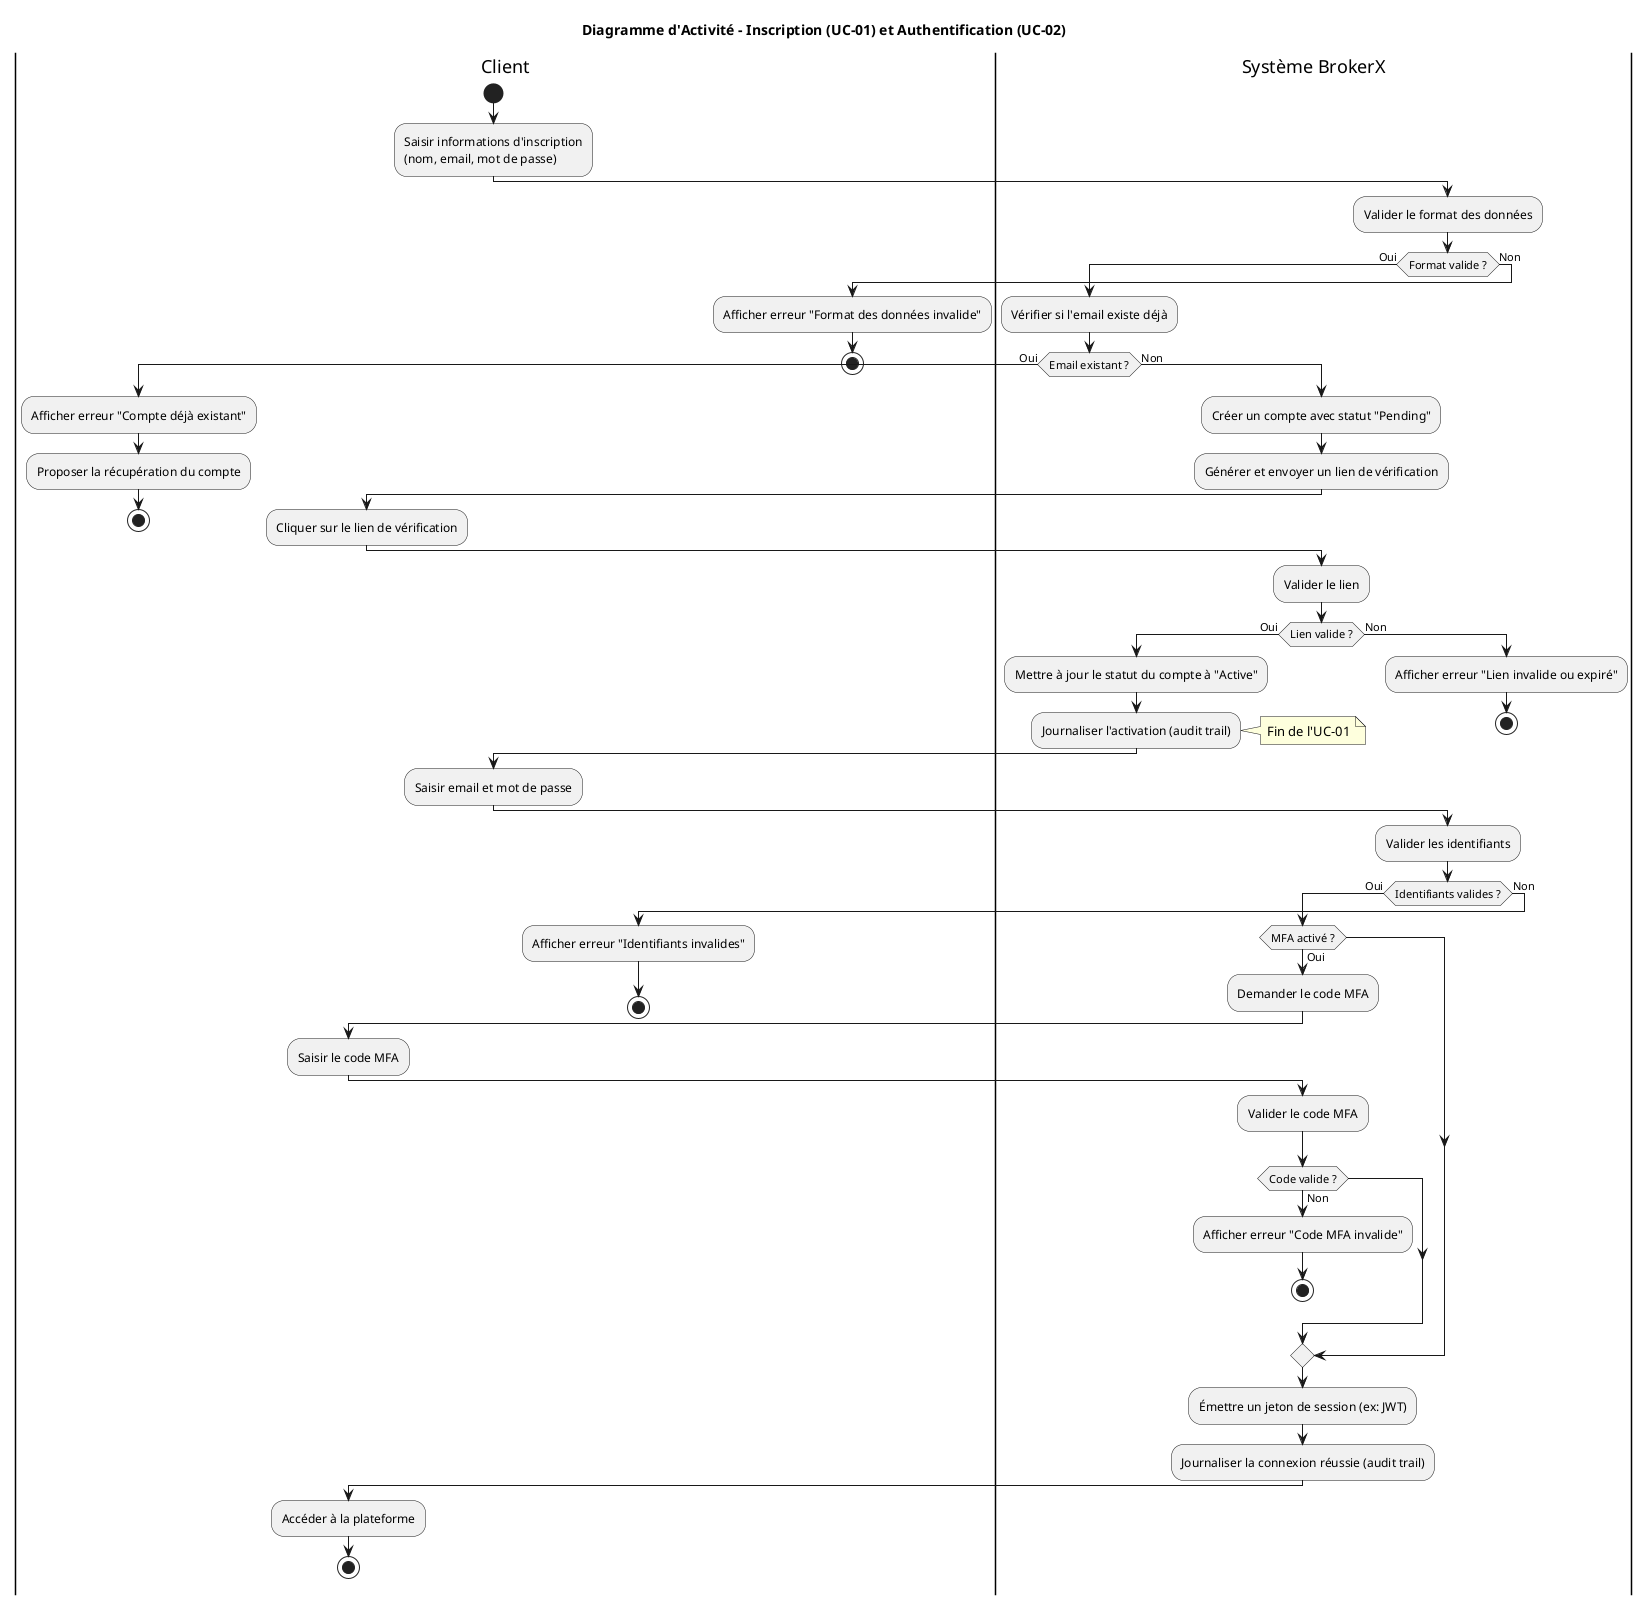 @startuml
title Diagramme d'Activité - Inscription (UC-01) et Authentification (UC-02)

|Client|
start
:Saisir informations d'inscription
(nom, email, mot de passe);

|Système BrokerX|
:Valider le format des données;
if (Format valide ?) then (Oui)
  :Vérifier si l'email existe déjà;
  if (Email existant ?) then (Oui)
    |Client|
    :Afficher erreur "Compte déjà existant";
    :Proposer la récupération du compte;
    stop
  else (Non)
    |Système BrokerX|
    :Créer un compte avec statut "Pending";
    :Générer et envoyer un lien de vérification;
    
    |Client|
    :Cliquer sur le lien de vérification;
    
    |Système BrokerX|
    :Valider le lien;
    if (Lien valide ?) then (Oui)
      :Mettre à jour le statut du compte à "Active";
      :Journaliser l'activation (audit trail);
      note right: Fin de l'UC-01
    else (Non)
       :Afficher erreur "Lien invalide ou expiré";
       stop
    endif
  endif
else (Non)
  |Client|
  :Afficher erreur "Format des données invalide";
  stop
endif

' --- Début de l'authentification (UC-02) ---
|Client|
:Saisir email et mot de passe;

|Système BrokerX|
:Valider les identifiants;
if (Identifiants valides ?) then (Oui)
    if (MFA activé ?) then (Oui)
        :Demander le code MFA;
        |Client|
        :Saisir le code MFA;
        |Système BrokerX|
        :Valider le code MFA;
        if (Code valide ?) then (Non)
            :Afficher erreur "Code MFA invalide";
            stop
        endif
    endif
    :Émettre un jeton de session (ex: JWT);
    :Journaliser la connexion réussie (audit trail);
    |Client|
    :Accéder à la plateforme;
    stop
else (Non)
    |Client|
    :Afficher erreur "Identifiants invalides";
    stop
endif

@enduml